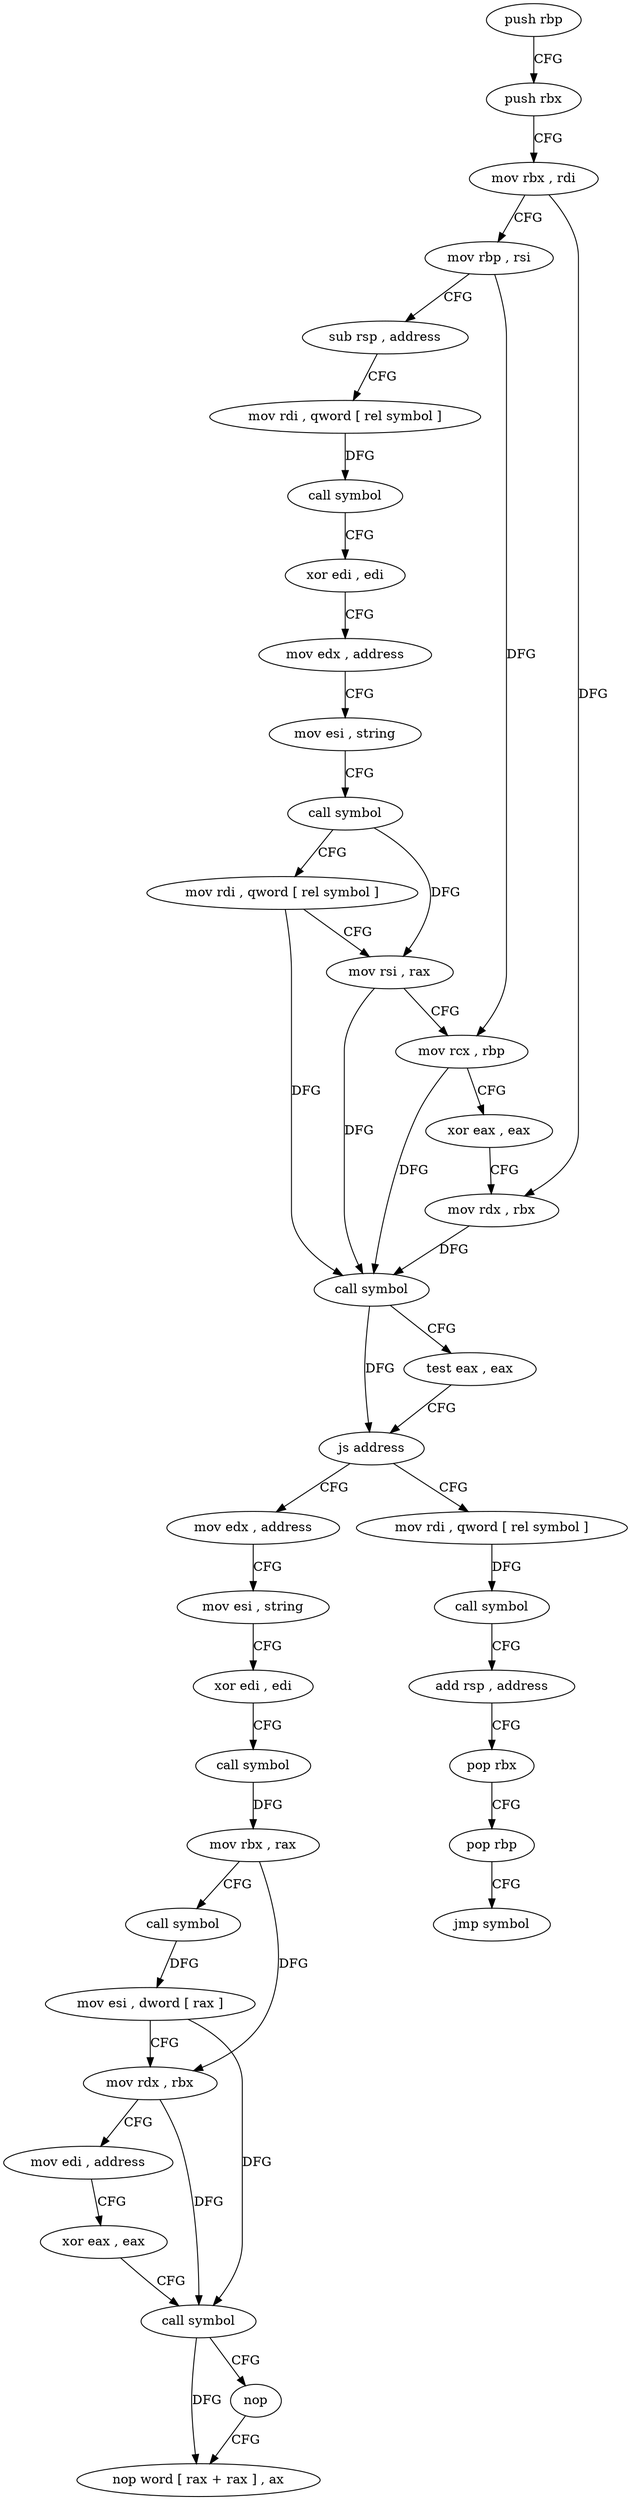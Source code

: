 digraph "func" {
"4213360" [label = "push rbp" ]
"4213361" [label = "push rbx" ]
"4213362" [label = "mov rbx , rdi" ]
"4213365" [label = "mov rbp , rsi" ]
"4213368" [label = "sub rsp , address" ]
"4213372" [label = "mov rdi , qword [ rel symbol ]" ]
"4213379" [label = "call symbol" ]
"4213384" [label = "xor edi , edi" ]
"4213386" [label = "mov edx , address" ]
"4213391" [label = "mov esi , string" ]
"4213396" [label = "call symbol" ]
"4213401" [label = "mov rdi , qword [ rel symbol ]" ]
"4213408" [label = "mov rsi , rax" ]
"4213411" [label = "mov rcx , rbp" ]
"4213414" [label = "xor eax , eax" ]
"4213416" [label = "mov rdx , rbx" ]
"4213419" [label = "call symbol" ]
"4213424" [label = "test eax , eax" ]
"4213426" [label = "js address" ]
"4213451" [label = "mov edx , address" ]
"4213428" [label = "mov rdi , qword [ rel symbol ]" ]
"4213456" [label = "mov esi , string" ]
"4213461" [label = "xor edi , edi" ]
"4213463" [label = "call symbol" ]
"4213468" [label = "mov rbx , rax" ]
"4213471" [label = "call symbol" ]
"4213476" [label = "mov esi , dword [ rax ]" ]
"4213478" [label = "mov rdx , rbx" ]
"4213481" [label = "mov edi , address" ]
"4213486" [label = "xor eax , eax" ]
"4213488" [label = "call symbol" ]
"4213493" [label = "nop" ]
"4213494" [label = "nop word [ rax + rax ] , ax" ]
"4213435" [label = "call symbol" ]
"4213440" [label = "add rsp , address" ]
"4213444" [label = "pop rbx" ]
"4213445" [label = "pop rbp" ]
"4213446" [label = "jmp symbol" ]
"4213360" -> "4213361" [ label = "CFG" ]
"4213361" -> "4213362" [ label = "CFG" ]
"4213362" -> "4213365" [ label = "CFG" ]
"4213362" -> "4213416" [ label = "DFG" ]
"4213365" -> "4213368" [ label = "CFG" ]
"4213365" -> "4213411" [ label = "DFG" ]
"4213368" -> "4213372" [ label = "CFG" ]
"4213372" -> "4213379" [ label = "DFG" ]
"4213379" -> "4213384" [ label = "CFG" ]
"4213384" -> "4213386" [ label = "CFG" ]
"4213386" -> "4213391" [ label = "CFG" ]
"4213391" -> "4213396" [ label = "CFG" ]
"4213396" -> "4213401" [ label = "CFG" ]
"4213396" -> "4213408" [ label = "DFG" ]
"4213401" -> "4213408" [ label = "CFG" ]
"4213401" -> "4213419" [ label = "DFG" ]
"4213408" -> "4213411" [ label = "CFG" ]
"4213408" -> "4213419" [ label = "DFG" ]
"4213411" -> "4213414" [ label = "CFG" ]
"4213411" -> "4213419" [ label = "DFG" ]
"4213414" -> "4213416" [ label = "CFG" ]
"4213416" -> "4213419" [ label = "DFG" ]
"4213419" -> "4213424" [ label = "CFG" ]
"4213419" -> "4213426" [ label = "DFG" ]
"4213424" -> "4213426" [ label = "CFG" ]
"4213426" -> "4213451" [ label = "CFG" ]
"4213426" -> "4213428" [ label = "CFG" ]
"4213451" -> "4213456" [ label = "CFG" ]
"4213428" -> "4213435" [ label = "DFG" ]
"4213456" -> "4213461" [ label = "CFG" ]
"4213461" -> "4213463" [ label = "CFG" ]
"4213463" -> "4213468" [ label = "DFG" ]
"4213468" -> "4213471" [ label = "CFG" ]
"4213468" -> "4213478" [ label = "DFG" ]
"4213471" -> "4213476" [ label = "DFG" ]
"4213476" -> "4213478" [ label = "CFG" ]
"4213476" -> "4213488" [ label = "DFG" ]
"4213478" -> "4213481" [ label = "CFG" ]
"4213478" -> "4213488" [ label = "DFG" ]
"4213481" -> "4213486" [ label = "CFG" ]
"4213486" -> "4213488" [ label = "CFG" ]
"4213488" -> "4213493" [ label = "CFG" ]
"4213488" -> "4213494" [ label = "DFG" ]
"4213493" -> "4213494" [ label = "CFG" ]
"4213435" -> "4213440" [ label = "CFG" ]
"4213440" -> "4213444" [ label = "CFG" ]
"4213444" -> "4213445" [ label = "CFG" ]
"4213445" -> "4213446" [ label = "CFG" ]
}
